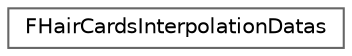 digraph "Graphical Class Hierarchy"
{
 // INTERACTIVE_SVG=YES
 // LATEX_PDF_SIZE
  bgcolor="transparent";
  edge [fontname=Helvetica,fontsize=10,labelfontname=Helvetica,labelfontsize=10];
  node [fontname=Helvetica,fontsize=10,shape=box,height=0.2,width=0.4];
  rankdir="LR";
  Node0 [id="Node000000",label="FHairCardsInterpolationDatas",height=0.2,width=0.4,color="grey40", fillcolor="white", style="filled",URL="$d2/d2b/structFHairCardsInterpolationDatas.html",tooltip="Hair cards points interpolation attributes."];
}
